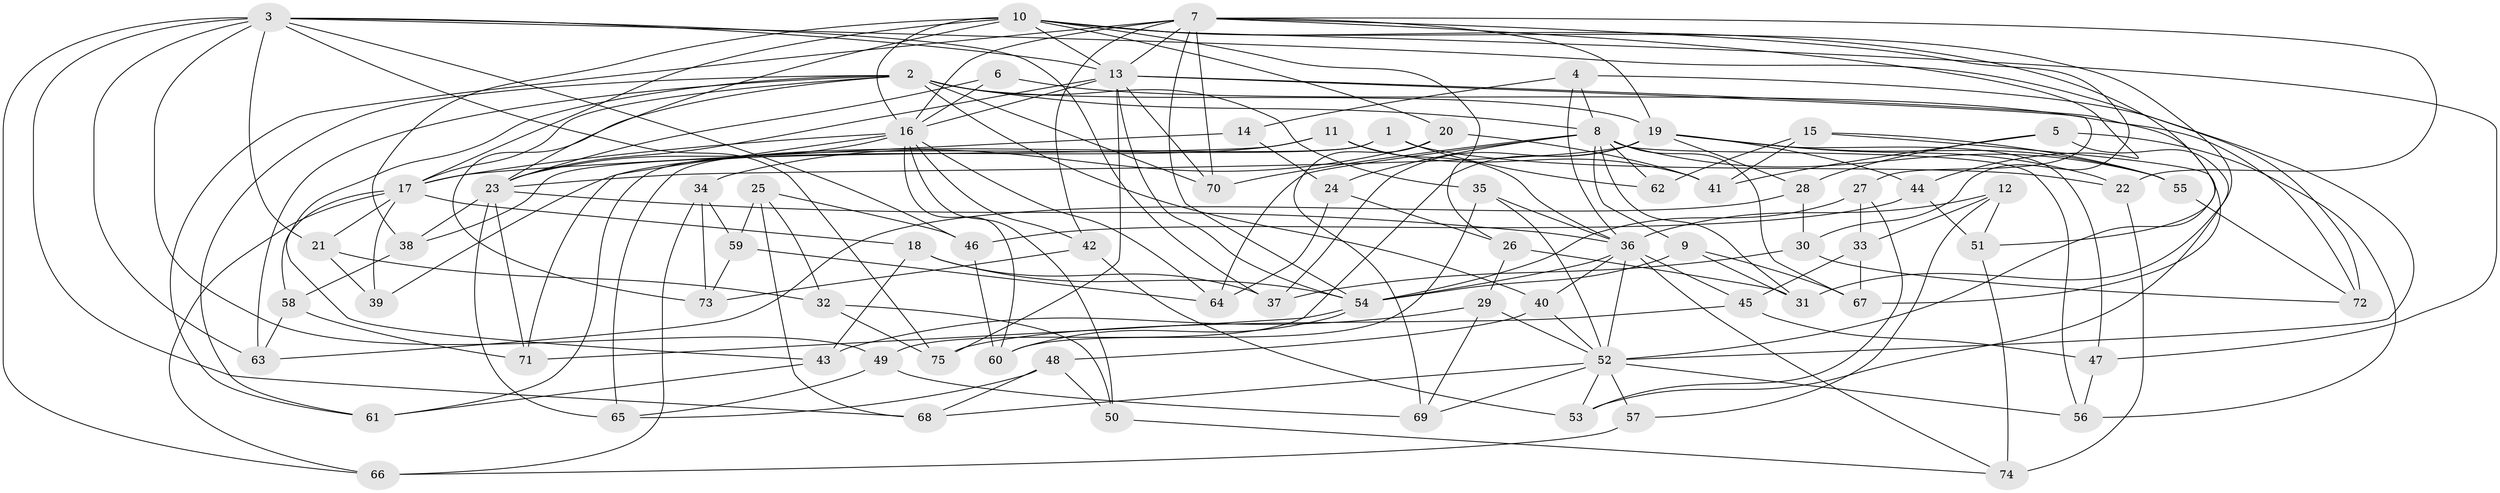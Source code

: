 // original degree distribution, {4: 1.0}
// Generated by graph-tools (version 1.1) at 2025/53/03/04/25 22:53:43]
// undirected, 75 vertices, 186 edges
graph export_dot {
  node [color=gray90,style=filled];
  1;
  2;
  3;
  4;
  5;
  6;
  7;
  8;
  9;
  10;
  11;
  12;
  13;
  14;
  15;
  16;
  17;
  18;
  19;
  20;
  21;
  22;
  23;
  24;
  25;
  26;
  27;
  28;
  29;
  30;
  31;
  32;
  33;
  34;
  35;
  36;
  37;
  38;
  39;
  40;
  41;
  42;
  43;
  44;
  45;
  46;
  47;
  48;
  49;
  50;
  51;
  52;
  53;
  54;
  55;
  56;
  57;
  58;
  59;
  60;
  61;
  62;
  63;
  64;
  65;
  66;
  67;
  68;
  69;
  70;
  71;
  72;
  73;
  74;
  75;
  1 -- 22 [weight=1.0];
  1 -- 61 [weight=1.0];
  1 -- 62 [weight=1.0];
  1 -- 65 [weight=1.0];
  2 -- 8 [weight=1.0];
  2 -- 17 [weight=1.0];
  2 -- 19 [weight=1.0];
  2 -- 35 [weight=1.0];
  2 -- 40 [weight=1.0];
  2 -- 43 [weight=1.0];
  2 -- 61 [weight=1.0];
  2 -- 63 [weight=1.0];
  2 -- 70 [weight=1.0];
  2 -- 73 [weight=1.0];
  3 -- 13 [weight=1.0];
  3 -- 21 [weight=1.0];
  3 -- 37 [weight=1.0];
  3 -- 46 [weight=1.0];
  3 -- 49 [weight=1.0];
  3 -- 63 [weight=1.0];
  3 -- 66 [weight=1.0];
  3 -- 68 [weight=1.0];
  3 -- 72 [weight=1.0];
  3 -- 75 [weight=1.0];
  4 -- 8 [weight=1.0];
  4 -- 14 [weight=1.0];
  4 -- 36 [weight=1.0];
  4 -- 52 [weight=1.0];
  5 -- 28 [weight=1.0];
  5 -- 41 [weight=1.0];
  5 -- 53 [weight=1.0];
  5 -- 56 [weight=1.0];
  6 -- 16 [weight=1.0];
  6 -- 23 [weight=2.0];
  6 -- 72 [weight=1.0];
  7 -- 13 [weight=1.0];
  7 -- 16 [weight=1.0];
  7 -- 19 [weight=1.0];
  7 -- 22 [weight=1.0];
  7 -- 30 [weight=1.0];
  7 -- 42 [weight=1.0];
  7 -- 44 [weight=1.0];
  7 -- 54 [weight=1.0];
  7 -- 61 [weight=1.0];
  7 -- 70 [weight=1.0];
  8 -- 9 [weight=1.0];
  8 -- 24 [weight=1.0];
  8 -- 31 [weight=1.0];
  8 -- 55 [weight=1.0];
  8 -- 56 [weight=1.0];
  8 -- 62 [weight=2.0];
  8 -- 64 [weight=1.0];
  8 -- 67 [weight=1.0];
  8 -- 70 [weight=1.0];
  9 -- 31 [weight=1.0];
  9 -- 54 [weight=1.0];
  9 -- 67 [weight=1.0];
  10 -- 13 [weight=1.0];
  10 -- 16 [weight=2.0];
  10 -- 17 [weight=2.0];
  10 -- 20 [weight=1.0];
  10 -- 23 [weight=1.0];
  10 -- 26 [weight=1.0];
  10 -- 31 [weight=1.0];
  10 -- 38 [weight=1.0];
  10 -- 47 [weight=1.0];
  10 -- 51 [weight=1.0];
  11 -- 36 [weight=1.0];
  11 -- 38 [weight=1.0];
  11 -- 39 [weight=1.0];
  11 -- 41 [weight=1.0];
  12 -- 33 [weight=1.0];
  12 -- 36 [weight=1.0];
  12 -- 51 [weight=1.0];
  12 -- 57 [weight=1.0];
  13 -- 16 [weight=1.0];
  13 -- 23 [weight=1.0];
  13 -- 27 [weight=1.0];
  13 -- 54 [weight=1.0];
  13 -- 67 [weight=1.0];
  13 -- 70 [weight=1.0];
  13 -- 75 [weight=1.0];
  14 -- 17 [weight=2.0];
  14 -- 24 [weight=1.0];
  15 -- 41 [weight=1.0];
  15 -- 52 [weight=1.0];
  15 -- 55 [weight=1.0];
  15 -- 62 [weight=1.0];
  16 -- 17 [weight=1.0];
  16 -- 23 [weight=1.0];
  16 -- 42 [weight=1.0];
  16 -- 50 [weight=1.0];
  16 -- 60 [weight=1.0];
  16 -- 64 [weight=1.0];
  16 -- 71 [weight=1.0];
  17 -- 18 [weight=1.0];
  17 -- 21 [weight=1.0];
  17 -- 39 [weight=2.0];
  17 -- 58 [weight=1.0];
  17 -- 66 [weight=1.0];
  18 -- 37 [weight=1.0];
  18 -- 43 [weight=1.0];
  18 -- 54 [weight=1.0];
  19 -- 22 [weight=1.0];
  19 -- 23 [weight=3.0];
  19 -- 28 [weight=1.0];
  19 -- 37 [weight=1.0];
  19 -- 44 [weight=1.0];
  19 -- 47 [weight=1.0];
  19 -- 49 [weight=1.0];
  19 -- 55 [weight=1.0];
  20 -- 34 [weight=1.0];
  20 -- 41 [weight=1.0];
  20 -- 69 [weight=1.0];
  21 -- 32 [weight=1.0];
  21 -- 39 [weight=1.0];
  22 -- 74 [weight=1.0];
  23 -- 36 [weight=1.0];
  23 -- 38 [weight=1.0];
  23 -- 65 [weight=1.0];
  23 -- 71 [weight=1.0];
  24 -- 26 [weight=1.0];
  24 -- 64 [weight=1.0];
  25 -- 32 [weight=1.0];
  25 -- 46 [weight=1.0];
  25 -- 59 [weight=1.0];
  25 -- 68 [weight=1.0];
  26 -- 29 [weight=1.0];
  26 -- 31 [weight=1.0];
  27 -- 33 [weight=1.0];
  27 -- 53 [weight=1.0];
  27 -- 54 [weight=1.0];
  28 -- 30 [weight=1.0];
  28 -- 63 [weight=1.0];
  29 -- 43 [weight=1.0];
  29 -- 52 [weight=1.0];
  29 -- 69 [weight=1.0];
  30 -- 37 [weight=1.0];
  30 -- 72 [weight=1.0];
  32 -- 50 [weight=1.0];
  32 -- 75 [weight=1.0];
  33 -- 45 [weight=1.0];
  33 -- 67 [weight=1.0];
  34 -- 59 [weight=1.0];
  34 -- 66 [weight=1.0];
  34 -- 73 [weight=1.0];
  35 -- 36 [weight=1.0];
  35 -- 52 [weight=1.0];
  35 -- 60 [weight=1.0];
  36 -- 40 [weight=1.0];
  36 -- 45 [weight=1.0];
  36 -- 52 [weight=1.0];
  36 -- 54 [weight=1.0];
  36 -- 74 [weight=1.0];
  38 -- 58 [weight=1.0];
  40 -- 48 [weight=1.0];
  40 -- 52 [weight=1.0];
  42 -- 53 [weight=1.0];
  42 -- 73 [weight=1.0];
  43 -- 61 [weight=1.0];
  44 -- 46 [weight=1.0];
  44 -- 51 [weight=1.0];
  45 -- 47 [weight=1.0];
  45 -- 75 [weight=1.0];
  46 -- 60 [weight=1.0];
  47 -- 56 [weight=1.0];
  48 -- 50 [weight=1.0];
  48 -- 65 [weight=1.0];
  48 -- 68 [weight=1.0];
  49 -- 65 [weight=1.0];
  49 -- 69 [weight=1.0];
  50 -- 74 [weight=1.0];
  51 -- 74 [weight=1.0];
  52 -- 53 [weight=1.0];
  52 -- 56 [weight=1.0];
  52 -- 57 [weight=2.0];
  52 -- 68 [weight=1.0];
  52 -- 69 [weight=1.0];
  54 -- 60 [weight=1.0];
  54 -- 71 [weight=1.0];
  55 -- 72 [weight=1.0];
  57 -- 66 [weight=1.0];
  58 -- 63 [weight=1.0];
  58 -- 71 [weight=1.0];
  59 -- 64 [weight=1.0];
  59 -- 73 [weight=1.0];
}

